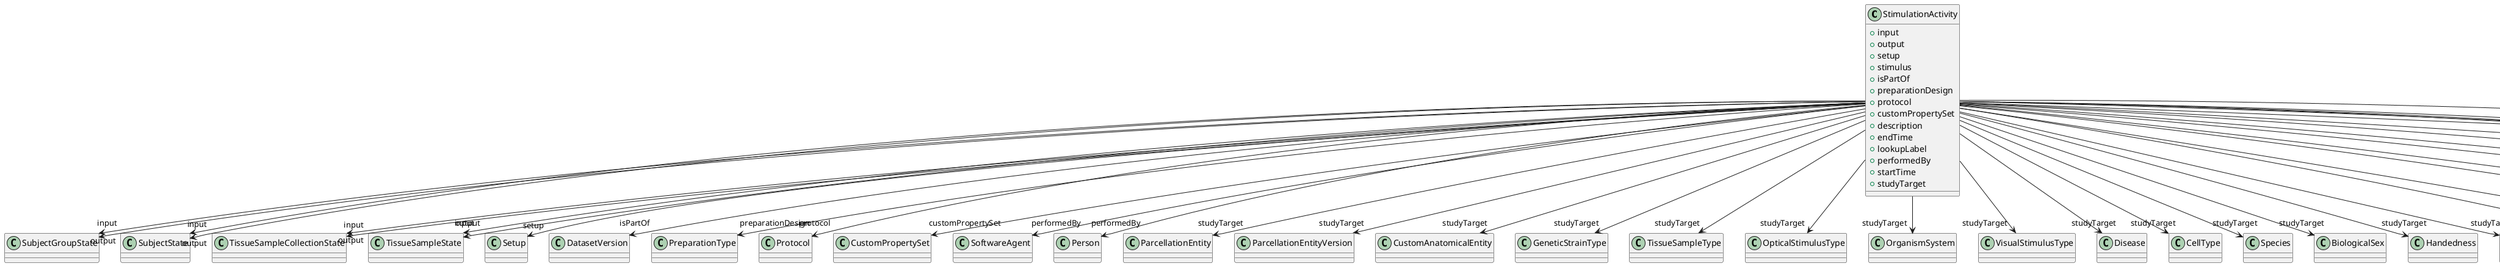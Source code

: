 @startuml
class StimulationActivity {
+input
+output
+setup
+stimulus
+isPartOf
+preparationDesign
+protocol
+customPropertySet
+description
+endTime
+lookupLabel
+performedBy
+startTime
+studyTarget

}
StimulationActivity -d-> "input" SubjectGroupState
StimulationActivity -d-> "input" SubjectState
StimulationActivity -d-> "input" TissueSampleCollectionState
StimulationActivity -d-> "input" TissueSampleState
StimulationActivity -d-> "output" SubjectGroupState
StimulationActivity -d-> "output" SubjectState
StimulationActivity -d-> "output" TissueSampleCollectionState
StimulationActivity -d-> "output" TissueSampleState
StimulationActivity -d-> "setup" Setup
StimulationActivity -d-> "isPartOf" DatasetVersion
StimulationActivity -d-> "preparationDesign" PreparationType
StimulationActivity -d-> "protocol" Protocol
StimulationActivity -d-> "customPropertySet" CustomPropertySet
StimulationActivity -d-> "performedBy" SoftwareAgent
StimulationActivity -d-> "performedBy" Person
StimulationActivity -d-> "studyTarget" ParcellationEntity
StimulationActivity -d-> "studyTarget" ParcellationEntityVersion
StimulationActivity -d-> "studyTarget" CustomAnatomicalEntity
StimulationActivity -d-> "studyTarget" GeneticStrainType
StimulationActivity -d-> "studyTarget" TissueSampleType
StimulationActivity -d-> "studyTarget" OpticalStimulusType
StimulationActivity -d-> "studyTarget" OrganismSystem
StimulationActivity -d-> "studyTarget" VisualStimulusType
StimulationActivity -d-> "studyTarget" Disease
StimulationActivity -d-> "studyTarget" CellType
StimulationActivity -d-> "studyTarget" Species
StimulationActivity -d-> "studyTarget" BiologicalSex
StimulationActivity -d-> "studyTarget" Handedness
StimulationActivity -d-> "studyTarget" OrganismSubstance
StimulationActivity -d-> "studyTarget" BreedingType
StimulationActivity -d-> "studyTarget" OlfactoryStimulusType
StimulationActivity -d-> "studyTarget" TermSuggestion
StimulationActivity -d-> "studyTarget" AuditoryStimulusType
StimulationActivity -d-> "studyTarget" TactileStimulusType
StimulationActivity -d-> "studyTarget" ElectricalStimulusType
StimulationActivity -d-> "studyTarget" UBERONParcellation
StimulationActivity -d-> "studyTarget" Organ
StimulationActivity -d-> "studyTarget" DiseaseModel
StimulationActivity -d-> "studyTarget" BiologicalOrder
StimulationActivity -d-> "studyTarget" SubcellularEntity
StimulationActivity -d-> "studyTarget" GustatoryStimulusType
StimulationActivity -d-> "studyTarget" CellCultureType
StimulationActivity -d-> "studyTarget" MolecularEntity

@enduml